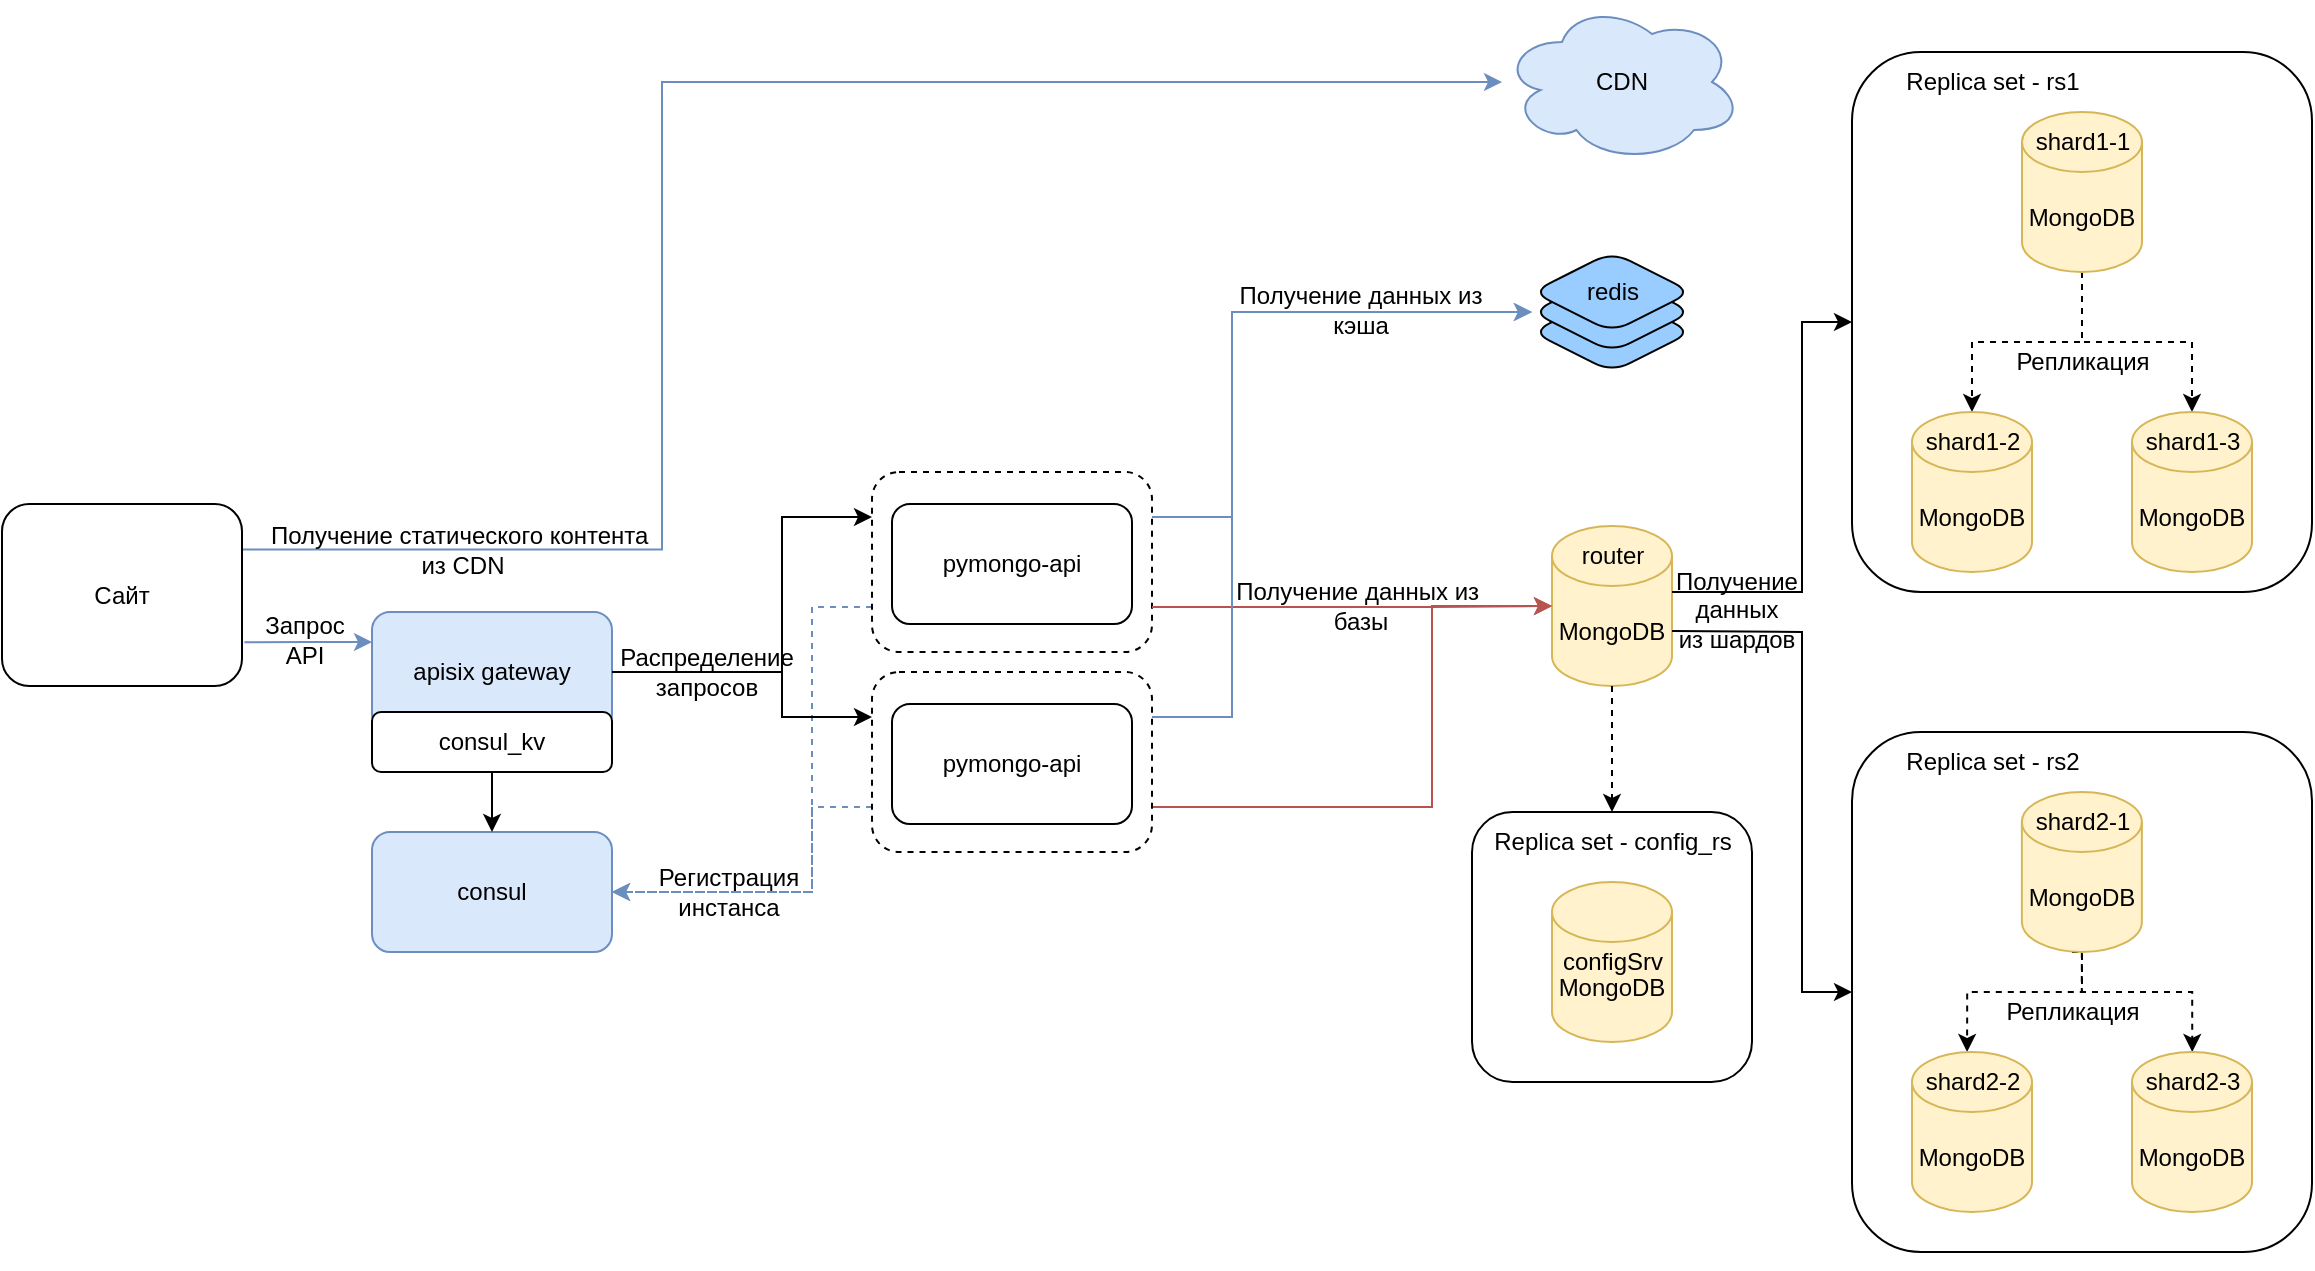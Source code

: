 <mxfile version="24.7.1" type="device">
  <diagram name="Page-1" id="-H_mtQnk-PTXWXPvYvuk">
    <mxGraphModel dx="1183" dy="711" grid="1" gridSize="10" guides="1" tooltips="1" connect="1" arrows="1" fold="1" page="1" pageScale="1" pageWidth="1169" pageHeight="827" math="0" shadow="0">
      <root>
        <mxCell id="0" />
        <mxCell id="1" parent="0" />
        <mxCell id="zA23MoTUsTF4_91t8viU-2" value="MongoDB" style="shape=cylinder3;whiteSpace=wrap;html=1;boundedLbl=1;backgroundOutline=1;size=15;fillColor=#fff2cc;strokeColor=#d6b656;" parent="1" vertex="1">
          <mxGeometry x="785" y="352" width="60" height="80" as="geometry" />
        </mxCell>
        <mxCell id="AZ_0WxoAM86HgjmTqXl6-2" value="router" style="text;html=1;align=center;verticalAlign=middle;resizable=0;points=[];autosize=1;strokeColor=none;fillColor=none;" vertex="1" parent="1">
          <mxGeometry x="790" y="352" width="50" height="30" as="geometry" />
        </mxCell>
        <mxCell id="AZ_0WxoAM86HgjmTqXl6-3" value="" style="rounded=1;whiteSpace=wrap;html=1;" vertex="1" parent="1">
          <mxGeometry x="935" y="115" width="230" height="270" as="geometry" />
        </mxCell>
        <mxCell id="AZ_0WxoAM86HgjmTqXl6-5" value="Replica set - rs1" style="text;html=1;align=center;verticalAlign=middle;resizable=0;points=[];autosize=1;strokeColor=none;fillColor=none;" vertex="1" parent="1">
          <mxGeometry x="950" y="115" width="110" height="30" as="geometry" />
        </mxCell>
        <mxCell id="AZ_0WxoAM86HgjmTqXl6-6" value="" style="rounded=1;whiteSpace=wrap;html=1;" vertex="1" parent="1">
          <mxGeometry x="935" y="455" width="230" height="260" as="geometry" />
        </mxCell>
        <mxCell id="AZ_0WxoAM86HgjmTqXl6-31" style="edgeStyle=orthogonalEdgeStyle;rounded=0;orthogonalLoop=1;jettySize=auto;html=1;dashed=1;exitX=0.5;exitY=1;exitDx=0;exitDy=0;exitPerimeter=0;" edge="1" parent="1" source="AZ_0WxoAM86HgjmTqXl6-7">
          <mxGeometry relative="1" as="geometry">
            <mxPoint x="1047.455" y="565" as="sourcePoint" />
            <mxPoint x="992.55" y="615" as="targetPoint" />
            <Array as="points">
              <mxPoint x="1050" y="585" />
              <mxPoint x="993" y="585" />
            </Array>
          </mxGeometry>
        </mxCell>
        <mxCell id="AZ_0WxoAM86HgjmTqXl6-32" style="edgeStyle=orthogonalEdgeStyle;rounded=0;orthogonalLoop=1;jettySize=auto;html=1;dashed=1;" edge="1" parent="1">
          <mxGeometry relative="1" as="geometry">
            <mxPoint x="1044.995" y="565" as="sourcePoint" />
            <mxPoint x="1105.131" y="615" as="targetPoint" />
            <Array as="points">
              <mxPoint x="1050" y="565" />
              <mxPoint x="1050" y="585" />
              <mxPoint x="1105" y="585" />
            </Array>
          </mxGeometry>
        </mxCell>
        <mxCell id="AZ_0WxoAM86HgjmTqXl6-8" value="Replica set - rs2" style="text;html=1;align=center;verticalAlign=middle;resizable=0;points=[];autosize=1;strokeColor=none;fillColor=none;" vertex="1" parent="1">
          <mxGeometry x="950" y="455" width="110" height="30" as="geometry" />
        </mxCell>
        <mxCell id="AZ_0WxoAM86HgjmTqXl6-9" value="" style="endArrow=classic;html=1;rounded=0;entryX=0;entryY=0.5;entryDx=0;entryDy=0;exitX=1;exitY=0.413;exitDx=0;exitDy=0;exitPerimeter=0;" edge="1" parent="1" source="zA23MoTUsTF4_91t8viU-2" target="AZ_0WxoAM86HgjmTqXl6-3">
          <mxGeometry width="50" height="50" relative="1" as="geometry">
            <mxPoint x="875" y="350" as="sourcePoint" />
            <mxPoint x="845" y="405" as="targetPoint" />
            <Array as="points">
              <mxPoint x="910" y="385" />
              <mxPoint x="910" y="250" />
            </Array>
          </mxGeometry>
        </mxCell>
        <mxCell id="AZ_0WxoAM86HgjmTqXl6-10" value="" style="endArrow=classic;html=1;rounded=0;entryX=0;entryY=0.5;entryDx=0;entryDy=0;exitX=1;exitY=0;exitDx=0;exitDy=52.5;exitPerimeter=0;" edge="1" parent="1" source="zA23MoTUsTF4_91t8viU-2">
          <mxGeometry width="50" height="50" relative="1" as="geometry">
            <mxPoint x="875" y="420" as="sourcePoint" />
            <mxPoint x="935" y="585" as="targetPoint" />
            <Array as="points">
              <mxPoint x="910" y="405" />
              <mxPoint x="910" y="585" />
            </Array>
          </mxGeometry>
        </mxCell>
        <mxCell id="AZ_0WxoAM86HgjmTqXl6-11" value="" style="rounded=1;whiteSpace=wrap;html=1;" vertex="1" parent="1">
          <mxGeometry x="745" y="495" width="140" height="135" as="geometry" />
        </mxCell>
        <mxCell id="AZ_0WxoAM86HgjmTqXl6-12" value="MongoDB" style="shape=cylinder3;whiteSpace=wrap;html=1;boundedLbl=1;backgroundOutline=1;size=15;fillColor=#fff2cc;strokeColor=#d6b656;" vertex="1" parent="1">
          <mxGeometry x="785" y="530" width="60" height="80" as="geometry" />
        </mxCell>
        <mxCell id="AZ_0WxoAM86HgjmTqXl6-13" value="configSrv" style="text;html=1;align=center;verticalAlign=middle;resizable=0;points=[];autosize=1;strokeColor=none;fillColor=none;" vertex="1" parent="1">
          <mxGeometry x="780" y="555" width="70" height="30" as="geometry" />
        </mxCell>
        <mxCell id="AZ_0WxoAM86HgjmTqXl6-29" style="edgeStyle=orthogonalEdgeStyle;rounded=0;orthogonalLoop=1;jettySize=auto;html=1;dashed=1;" edge="1" parent="1" source="AZ_0WxoAM86HgjmTqXl6-15" target="AZ_0WxoAM86HgjmTqXl6-14">
          <mxGeometry relative="1" as="geometry" />
        </mxCell>
        <mxCell id="AZ_0WxoAM86HgjmTqXl6-30" style="edgeStyle=orthogonalEdgeStyle;rounded=0;orthogonalLoop=1;jettySize=auto;html=1;dashed=1;" edge="1" parent="1" source="AZ_0WxoAM86HgjmTqXl6-15" target="AZ_0WxoAM86HgjmTqXl6-4">
          <mxGeometry relative="1" as="geometry" />
        </mxCell>
        <mxCell id="AZ_0WxoAM86HgjmTqXl6-33" value="Репликация" style="text;html=1;align=center;verticalAlign=middle;resizable=0;points=[];autosize=1;strokeColor=none;fillColor=none;glass=1;" vertex="1" parent="1">
          <mxGeometry x="1005" y="255" width="90" height="30" as="geometry" />
        </mxCell>
        <mxCell id="AZ_0WxoAM86HgjmTqXl6-35" value="Репликация" style="text;html=1;align=center;verticalAlign=middle;resizable=0;points=[];autosize=1;strokeColor=none;fillColor=none;glass=1;" vertex="1" parent="1">
          <mxGeometry x="1000" y="580" width="90" height="30" as="geometry" />
        </mxCell>
        <mxCell id="AZ_0WxoAM86HgjmTqXl6-36" value="Replica set - config_rs" style="text;html=1;align=center;verticalAlign=middle;resizable=0;points=[];autosize=1;strokeColor=none;fillColor=none;" vertex="1" parent="1">
          <mxGeometry x="745" y="495" width="140" height="30" as="geometry" />
        </mxCell>
        <mxCell id="AZ_0WxoAM86HgjmTqXl6-37" value="" style="endArrow=classic;html=1;rounded=0;exitX=0.5;exitY=1;exitDx=0;exitDy=0;exitPerimeter=0;dashed=1;" edge="1" parent="1" source="zA23MoTUsTF4_91t8viU-2" target="AZ_0WxoAM86HgjmTqXl6-11">
          <mxGeometry width="50" height="50" relative="1" as="geometry">
            <mxPoint x="875" y="455" as="sourcePoint" />
            <mxPoint x="925" y="405" as="targetPoint" />
          </mxGeometry>
        </mxCell>
        <mxCell id="AZ_0WxoAM86HgjmTqXl6-38" value="" style="group" vertex="1" connectable="0" parent="1">
          <mxGeometry x="1070" y="615" width="70" height="80" as="geometry" />
        </mxCell>
        <mxCell id="AZ_0WxoAM86HgjmTqXl6-17" value="MongoDB" style="shape=cylinder3;whiteSpace=wrap;html=1;boundedLbl=1;backgroundOutline=1;size=15;fillColor=#fff2cc;strokeColor=#d6b656;" vertex="1" parent="AZ_0WxoAM86HgjmTqXl6-38">
          <mxGeometry x="5" width="60" height="80" as="geometry" />
        </mxCell>
        <mxCell id="AZ_0WxoAM86HgjmTqXl6-28" value="shard2-3" style="text;html=1;align=center;verticalAlign=middle;resizable=0;points=[];autosize=1;strokeColor=none;fillColor=none;" vertex="1" parent="AZ_0WxoAM86HgjmTqXl6-38">
          <mxGeometry width="70" height="30" as="geometry" />
        </mxCell>
        <mxCell id="AZ_0WxoAM86HgjmTqXl6-39" value="" style="group" vertex="1" connectable="0" parent="1">
          <mxGeometry x="960" y="615" width="70" height="80" as="geometry" />
        </mxCell>
        <mxCell id="AZ_0WxoAM86HgjmTqXl6-16" value="MongoDB" style="shape=cylinder3;whiteSpace=wrap;html=1;boundedLbl=1;backgroundOutline=1;size=15;fillColor=#fff2cc;strokeColor=#d6b656;" vertex="1" parent="AZ_0WxoAM86HgjmTqXl6-39">
          <mxGeometry x="5" width="60" height="80" as="geometry" />
        </mxCell>
        <mxCell id="AZ_0WxoAM86HgjmTqXl6-27" value="shard2-2" style="text;html=1;align=center;verticalAlign=middle;resizable=0;points=[];autosize=1;strokeColor=none;fillColor=none;" vertex="1" parent="AZ_0WxoAM86HgjmTqXl6-39">
          <mxGeometry width="70" height="30" as="geometry" />
        </mxCell>
        <mxCell id="AZ_0WxoAM86HgjmTqXl6-40" value="" style="group" vertex="1" connectable="0" parent="1">
          <mxGeometry x="1014.93" y="485" width="70" height="80" as="geometry" />
        </mxCell>
        <mxCell id="AZ_0WxoAM86HgjmTqXl6-7" value="MongoDB" style="shape=cylinder3;whiteSpace=wrap;html=1;boundedLbl=1;backgroundOutline=1;size=15;fillColor=#fff2cc;strokeColor=#d6b656;" vertex="1" parent="AZ_0WxoAM86HgjmTqXl6-40">
          <mxGeometry x="5" width="60" height="80" as="geometry" />
        </mxCell>
        <mxCell id="AZ_0WxoAM86HgjmTqXl6-26" value="shard2-1" style="text;html=1;align=center;verticalAlign=middle;resizable=0;points=[];autosize=1;strokeColor=none;fillColor=none;" vertex="1" parent="AZ_0WxoAM86HgjmTqXl6-40">
          <mxGeometry width="70" height="30" as="geometry" />
        </mxCell>
        <mxCell id="AZ_0WxoAM86HgjmTqXl6-41" style="edgeStyle=orthogonalEdgeStyle;rounded=0;orthogonalLoop=1;jettySize=auto;html=1;exitX=0.5;exitY=1;exitDx=0;exitDy=0;" edge="1" parent="1" source="AZ_0WxoAM86HgjmTqXl6-6" target="AZ_0WxoAM86HgjmTqXl6-6">
          <mxGeometry relative="1" as="geometry" />
        </mxCell>
        <mxCell id="AZ_0WxoAM86HgjmTqXl6-42" value="" style="group" vertex="1" connectable="0" parent="1">
          <mxGeometry x="1070" y="295" width="70" height="80" as="geometry" />
        </mxCell>
        <mxCell id="AZ_0WxoAM86HgjmTqXl6-4" value="MongoDB" style="shape=cylinder3;whiteSpace=wrap;html=1;boundedLbl=1;backgroundOutline=1;size=15;fillColor=#fff2cc;strokeColor=#d6b656;" vertex="1" parent="AZ_0WxoAM86HgjmTqXl6-42">
          <mxGeometry x="5" width="60" height="80" as="geometry" />
        </mxCell>
        <mxCell id="AZ_0WxoAM86HgjmTqXl6-25" value="shard1-3" style="text;html=1;align=center;verticalAlign=middle;resizable=0;points=[];autosize=1;strokeColor=none;fillColor=none;" vertex="1" parent="AZ_0WxoAM86HgjmTqXl6-42">
          <mxGeometry width="70" height="30" as="geometry" />
        </mxCell>
        <mxCell id="AZ_0WxoAM86HgjmTqXl6-43" value="" style="group" vertex="1" connectable="0" parent="1">
          <mxGeometry x="960" y="295" width="70" height="80" as="geometry" />
        </mxCell>
        <mxCell id="AZ_0WxoAM86HgjmTqXl6-14" value="MongoDB" style="shape=cylinder3;whiteSpace=wrap;html=1;boundedLbl=1;backgroundOutline=1;size=15;fillColor=#fff2cc;strokeColor=#d6b656;" vertex="1" parent="AZ_0WxoAM86HgjmTqXl6-43">
          <mxGeometry x="5" width="60" height="80" as="geometry" />
        </mxCell>
        <mxCell id="AZ_0WxoAM86HgjmTqXl6-24" value="shard1-2" style="text;html=1;align=center;verticalAlign=middle;resizable=0;points=[];autosize=1;strokeColor=none;fillColor=none;" vertex="1" parent="AZ_0WxoAM86HgjmTqXl6-43">
          <mxGeometry width="70" height="30" as="geometry" />
        </mxCell>
        <mxCell id="AZ_0WxoAM86HgjmTqXl6-44" value="" style="group" vertex="1" connectable="0" parent="1">
          <mxGeometry x="1015" y="145" width="70" height="80" as="geometry" />
        </mxCell>
        <mxCell id="AZ_0WxoAM86HgjmTqXl6-15" value="MongoDB" style="shape=cylinder3;whiteSpace=wrap;html=1;boundedLbl=1;backgroundOutline=1;size=15;fillColor=#fff2cc;strokeColor=#d6b656;" vertex="1" parent="AZ_0WxoAM86HgjmTqXl6-44">
          <mxGeometry x="5" width="60" height="80" as="geometry" />
        </mxCell>
        <mxCell id="AZ_0WxoAM86HgjmTqXl6-23" value="shard1-1" style="text;html=1;align=center;verticalAlign=middle;resizable=0;points=[];autosize=1;strokeColor=none;fillColor=none;" vertex="1" parent="AZ_0WxoAM86HgjmTqXl6-44">
          <mxGeometry width="70" height="30" as="geometry" />
        </mxCell>
        <mxCell id="AZ_0WxoAM86HgjmTqXl6-47" value="" style="group" vertex="1" connectable="0" parent="1">
          <mxGeometry x="775" y="215" width="80" height="60" as="geometry" />
        </mxCell>
        <mxCell id="AZ_0WxoAM86HgjmTqXl6-46" value="" style="rhombus;whiteSpace=wrap;html=1;fillColor=#99CCFF;rounded=1;" vertex="1" parent="AZ_0WxoAM86HgjmTqXl6-47">
          <mxGeometry y="20" width="80" height="40" as="geometry" />
        </mxCell>
        <mxCell id="AZ_0WxoAM86HgjmTqXl6-45" value="" style="rhombus;whiteSpace=wrap;html=1;fillColor=#99CCFF;rounded=1;" vertex="1" parent="AZ_0WxoAM86HgjmTqXl6-47">
          <mxGeometry y="10" width="80" height="40" as="geometry" />
        </mxCell>
        <mxCell id="AZ_0WxoAM86HgjmTqXl6-19" value="" style="rhombus;whiteSpace=wrap;html=1;fillColor=#99CCFF;rounded=1;" vertex="1" parent="AZ_0WxoAM86HgjmTqXl6-47">
          <mxGeometry width="80" height="40" as="geometry" />
        </mxCell>
        <mxCell id="AZ_0WxoAM86HgjmTqXl6-21" value="redis" style="text;html=1;align=center;verticalAlign=middle;resizable=0;points=[];autosize=1;strokeColor=none;fillColor=none;" vertex="1" parent="AZ_0WxoAM86HgjmTqXl6-47">
          <mxGeometry x="15" y="5" width="50" height="30" as="geometry" />
        </mxCell>
        <mxCell id="AZ_0WxoAM86HgjmTqXl6-58" style="edgeStyle=orthogonalEdgeStyle;rounded=0;orthogonalLoop=1;jettySize=auto;html=1;entryX=1;entryY=0.5;entryDx=0;entryDy=0;dashed=1;exitX=0;exitY=0.75;exitDx=0;exitDy=0;fillColor=#dae8fc;strokeColor=#6c8ebf;" edge="1" parent="1" source="AZ_0WxoAM86HgjmTqXl6-60" target="AZ_0WxoAM86HgjmTqXl6-54">
          <mxGeometry relative="1" as="geometry">
            <Array as="points">
              <mxPoint x="415" y="393" />
              <mxPoint x="415" y="535" />
            </Array>
          </mxGeometry>
        </mxCell>
        <mxCell id="AZ_0WxoAM86HgjmTqXl6-63" style="edgeStyle=orthogonalEdgeStyle;rounded=0;orthogonalLoop=1;jettySize=auto;html=1;entryX=0;entryY=0.25;entryDx=0;entryDy=0;" edge="1" parent="1" source="AZ_0WxoAM86HgjmTqXl6-51" target="AZ_0WxoAM86HgjmTqXl6-61">
          <mxGeometry relative="1" as="geometry">
            <Array as="points">
              <mxPoint x="400" y="425" />
              <mxPoint x="400" y="447" />
            </Array>
          </mxGeometry>
        </mxCell>
        <mxCell id="AZ_0WxoAM86HgjmTqXl6-65" style="edgeStyle=orthogonalEdgeStyle;rounded=0;orthogonalLoop=1;jettySize=auto;html=1;endArrow=none;endFill=0;startArrow=classic;startFill=1;exitX=0;exitY=0.25;exitDx=0;exitDy=0;fillColor=#dae8fc;strokeColor=#6c8ebf;entryX=1.01;entryY=0.76;entryDx=0;entryDy=0;entryPerimeter=0;" edge="1" parent="1" source="AZ_0WxoAM86HgjmTqXl6-51" target="AZ_0WxoAM86HgjmTqXl6-70">
          <mxGeometry relative="1" as="geometry">
            <mxPoint x="160" y="410" as="targetPoint" />
          </mxGeometry>
        </mxCell>
        <mxCell id="AZ_0WxoAM86HgjmTqXl6-51" value="apisix gateway" style="rounded=1;whiteSpace=wrap;html=1;fillColor=#dae8fc;strokeColor=#6c8ebf;" vertex="1" parent="1">
          <mxGeometry x="195" y="395" width="120" height="60" as="geometry" />
        </mxCell>
        <mxCell id="AZ_0WxoAM86HgjmTqXl6-54" value="consul" style="rounded=1;whiteSpace=wrap;html=1;fillColor=#dae8fc;strokeColor=#6c8ebf;" vertex="1" parent="1">
          <mxGeometry x="195" y="505" width="120" height="60" as="geometry" />
        </mxCell>
        <mxCell id="AZ_0WxoAM86HgjmTqXl6-56" style="edgeStyle=orthogonalEdgeStyle;rounded=0;orthogonalLoop=1;jettySize=auto;html=1;" edge="1" parent="1" source="AZ_0WxoAM86HgjmTqXl6-55" target="AZ_0WxoAM86HgjmTqXl6-54">
          <mxGeometry relative="1" as="geometry" />
        </mxCell>
        <mxCell id="AZ_0WxoAM86HgjmTqXl6-55" value="consul_kv" style="rounded=1;whiteSpace=wrap;html=1;" vertex="1" parent="1">
          <mxGeometry x="195" y="445" width="120" height="30" as="geometry" />
        </mxCell>
        <mxCell id="AZ_0WxoAM86HgjmTqXl6-60" value="" style="rounded=1;whiteSpace=wrap;html=1;dashed=1;" vertex="1" parent="1">
          <mxGeometry x="445" y="325" width="140" height="90" as="geometry" />
        </mxCell>
        <mxCell id="zA23MoTUsTF4_91t8viU-3" value="pymongo-api" style="rounded=1;whiteSpace=wrap;html=1;" parent="1" vertex="1">
          <mxGeometry x="455" y="341" width="120" height="60" as="geometry" />
        </mxCell>
        <mxCell id="zA23MoTUsTF4_91t8viU-4" style="edgeStyle=orthogonalEdgeStyle;rounded=0;orthogonalLoop=1;jettySize=auto;html=1;exitX=1;exitY=0.25;exitDx=0;exitDy=0;entryX=0;entryY=0.5;entryDx=0;entryDy=0;fillColor=#dae8fc;strokeColor=#6c8ebf;" parent="1" source="AZ_0WxoAM86HgjmTqXl6-60" target="AZ_0WxoAM86HgjmTqXl6-45" edge="1">
          <mxGeometry relative="1" as="geometry">
            <mxPoint x="775" y="235" as="targetPoint" />
            <Array as="points">
              <mxPoint x="625" y="348" />
              <mxPoint x="625" y="245" />
            </Array>
          </mxGeometry>
        </mxCell>
        <mxCell id="AZ_0WxoAM86HgjmTqXl6-20" style="edgeStyle=orthogonalEdgeStyle;rounded=0;orthogonalLoop=1;jettySize=auto;html=1;exitX=1;exitY=0.75;exitDx=0;exitDy=0;entryX=0;entryY=0.5;entryDx=0;entryDy=0;entryPerimeter=0;fillColor=#f8cecc;strokeColor=#b85450;" edge="1" parent="1" source="AZ_0WxoAM86HgjmTqXl6-60" target="zA23MoTUsTF4_91t8viU-2">
          <mxGeometry relative="1" as="geometry">
            <mxPoint x="755" y="385" as="targetPoint" />
            <Array as="points">
              <mxPoint x="725" y="393" />
              <mxPoint x="785" y="392" />
            </Array>
          </mxGeometry>
        </mxCell>
        <mxCell id="AZ_0WxoAM86HgjmTqXl6-50" style="edgeStyle=orthogonalEdgeStyle;rounded=0;orthogonalLoop=1;jettySize=auto;html=1;entryX=0;entryY=0.5;entryDx=0;entryDy=0;fillColor=#dae8fc;strokeColor=#6c8ebf;exitX=1;exitY=0.25;exitDx=0;exitDy=0;" edge="1" parent="1" source="AZ_0WxoAM86HgjmTqXl6-61" target="AZ_0WxoAM86HgjmTqXl6-45">
          <mxGeometry relative="1" as="geometry">
            <mxPoint x="575" y="440" as="sourcePoint" />
            <Array as="points">
              <mxPoint x="625" y="448" />
              <mxPoint x="625" y="245" />
            </Array>
          </mxGeometry>
        </mxCell>
        <mxCell id="AZ_0WxoAM86HgjmTqXl6-49" style="edgeStyle=orthogonalEdgeStyle;rounded=0;orthogonalLoop=1;jettySize=auto;html=1;fillColor=#f8cecc;strokeColor=#b85450;exitX=1;exitY=0.75;exitDx=0;exitDy=0;entryX=0;entryY=0.5;entryDx=0;entryDy=0;entryPerimeter=0;" edge="1" parent="1" source="AZ_0WxoAM86HgjmTqXl6-61" target="zA23MoTUsTF4_91t8viU-2">
          <mxGeometry relative="1" as="geometry">
            <mxPoint x="575" y="470" as="sourcePoint" />
            <mxPoint x="775" y="405" as="targetPoint" />
            <Array as="points">
              <mxPoint x="725" y="493" />
              <mxPoint x="725" y="392" />
            </Array>
          </mxGeometry>
        </mxCell>
        <mxCell id="AZ_0WxoAM86HgjmTqXl6-52" style="edgeStyle=orthogonalEdgeStyle;rounded=0;orthogonalLoop=1;jettySize=auto;html=1;entryX=0;entryY=0.25;entryDx=0;entryDy=0;" edge="1" parent="1" source="AZ_0WxoAM86HgjmTqXl6-51" target="AZ_0WxoAM86HgjmTqXl6-60">
          <mxGeometry relative="1" as="geometry">
            <Array as="points">
              <mxPoint x="400" y="425" />
              <mxPoint x="400" y="348" />
            </Array>
          </mxGeometry>
        </mxCell>
        <mxCell id="AZ_0WxoAM86HgjmTqXl6-64" style="edgeStyle=orthogonalEdgeStyle;rounded=0;orthogonalLoop=1;jettySize=auto;html=1;entryX=1;entryY=0.5;entryDx=0;entryDy=0;dashed=1;exitX=0;exitY=0.75;exitDx=0;exitDy=0;fillColor=#dae8fc;strokeColor=#6c8ebf;" edge="1" parent="1" source="AZ_0WxoAM86HgjmTqXl6-61" target="AZ_0WxoAM86HgjmTqXl6-54">
          <mxGeometry relative="1" as="geometry">
            <Array as="points">
              <mxPoint x="415" y="492" />
              <mxPoint x="415" y="535" />
            </Array>
          </mxGeometry>
        </mxCell>
        <mxCell id="AZ_0WxoAM86HgjmTqXl6-61" value="" style="rounded=1;whiteSpace=wrap;html=1;dashed=1;" vertex="1" parent="1">
          <mxGeometry x="445" y="425" width="140" height="90" as="geometry" />
        </mxCell>
        <mxCell id="AZ_0WxoAM86HgjmTqXl6-62" value="pymongo-api" style="rounded=1;whiteSpace=wrap;html=1;" vertex="1" parent="1">
          <mxGeometry x="455" y="441" width="120" height="60" as="geometry" />
        </mxCell>
        <mxCell id="AZ_0WxoAM86HgjmTqXl6-69" style="edgeStyle=orthogonalEdgeStyle;rounded=0;orthogonalLoop=1;jettySize=auto;html=1;startArrow=classic;startFill=1;endArrow=none;endFill=0;entryX=1;entryY=0.25;entryDx=0;entryDy=0;fillColor=#dae8fc;strokeColor=#6c8ebf;" edge="1" parent="1" source="AZ_0WxoAM86HgjmTqXl6-68" target="AZ_0WxoAM86HgjmTqXl6-70">
          <mxGeometry relative="1" as="geometry">
            <mxPoint x="110" y="365" as="targetPoint" />
            <Array as="points">
              <mxPoint x="340" y="130" />
              <mxPoint x="340" y="364" />
            </Array>
          </mxGeometry>
        </mxCell>
        <mxCell id="AZ_0WxoAM86HgjmTqXl6-68" value="CDN" style="ellipse;shape=cloud;whiteSpace=wrap;html=1;fillColor=#dae8fc;strokeColor=#6c8ebf;" vertex="1" parent="1">
          <mxGeometry x="760" y="90" width="120" height="80" as="geometry" />
        </mxCell>
        <mxCell id="AZ_0WxoAM86HgjmTqXl6-70" value="Сайт" style="rounded=1;whiteSpace=wrap;html=1;" vertex="1" parent="1">
          <mxGeometry x="10" y="341" width="120" height="91" as="geometry" />
        </mxCell>
        <mxCell id="AZ_0WxoAM86HgjmTqXl6-71" value="Получение статического контента&amp;nbsp;&lt;div&gt;из CDN&lt;/div&gt;" style="text;html=1;align=center;verticalAlign=middle;resizable=0;points=[];autosize=1;strokeColor=none;fillColor=none;" vertex="1" parent="1">
          <mxGeometry x="130" y="344" width="220" height="40" as="geometry" />
        </mxCell>
        <mxCell id="AZ_0WxoAM86HgjmTqXl6-72" value="Получение данных из&lt;div&gt;кэша&lt;/div&gt;" style="text;html=1;align=center;verticalAlign=middle;resizable=0;points=[];autosize=1;strokeColor=none;fillColor=none;" vertex="1" parent="1">
          <mxGeometry x="614" y="224" width="150" height="40" as="geometry" />
        </mxCell>
        <mxCell id="AZ_0WxoAM86HgjmTqXl6-73" value="Получение данных из&amp;nbsp;&lt;div&gt;базы&lt;/div&gt;" style="text;html=1;align=center;verticalAlign=middle;resizable=0;points=[];autosize=1;strokeColor=none;fillColor=none;" vertex="1" parent="1">
          <mxGeometry x="614" y="372" width="150" height="40" as="geometry" />
        </mxCell>
        <mxCell id="AZ_0WxoAM86HgjmTqXl6-75" value="Регистрация&lt;div&gt;инстанса&lt;/div&gt;" style="text;html=1;align=center;verticalAlign=middle;resizable=0;points=[];autosize=1;strokeColor=none;fillColor=none;" vertex="1" parent="1">
          <mxGeometry x="323" y="515" width="100" height="40" as="geometry" />
        </mxCell>
        <mxCell id="AZ_0WxoAM86HgjmTqXl6-76" value="Запрос&lt;div&gt;API&lt;/div&gt;" style="text;html=1;align=center;verticalAlign=middle;resizable=0;points=[];autosize=1;strokeColor=none;fillColor=none;" vertex="1" parent="1">
          <mxGeometry x="131" y="389" width="60" height="40" as="geometry" />
        </mxCell>
        <mxCell id="AZ_0WxoAM86HgjmTqXl6-77" value="Распределение&lt;div&gt;запросов&lt;/div&gt;" style="text;html=1;align=center;verticalAlign=middle;resizable=0;points=[];autosize=1;strokeColor=none;fillColor=none;" vertex="1" parent="1">
          <mxGeometry x="307" y="405" width="110" height="40" as="geometry" />
        </mxCell>
        <mxCell id="AZ_0WxoAM86HgjmTqXl6-78" value="Получение&lt;div&gt;&lt;span style=&quot;background-color: initial;&quot;&gt;данных&lt;/span&gt;&lt;div&gt;&lt;div&gt;из&amp;nbsp;&lt;span style=&quot;background-color: initial;&quot;&gt;шардов&lt;/span&gt;&lt;/div&gt;&lt;/div&gt;&lt;/div&gt;" style="text;html=1;align=center;verticalAlign=middle;resizable=0;points=[];autosize=1;strokeColor=none;fillColor=none;" vertex="1" parent="1">
          <mxGeometry x="832" y="364" width="90" height="60" as="geometry" />
        </mxCell>
      </root>
    </mxGraphModel>
  </diagram>
</mxfile>
